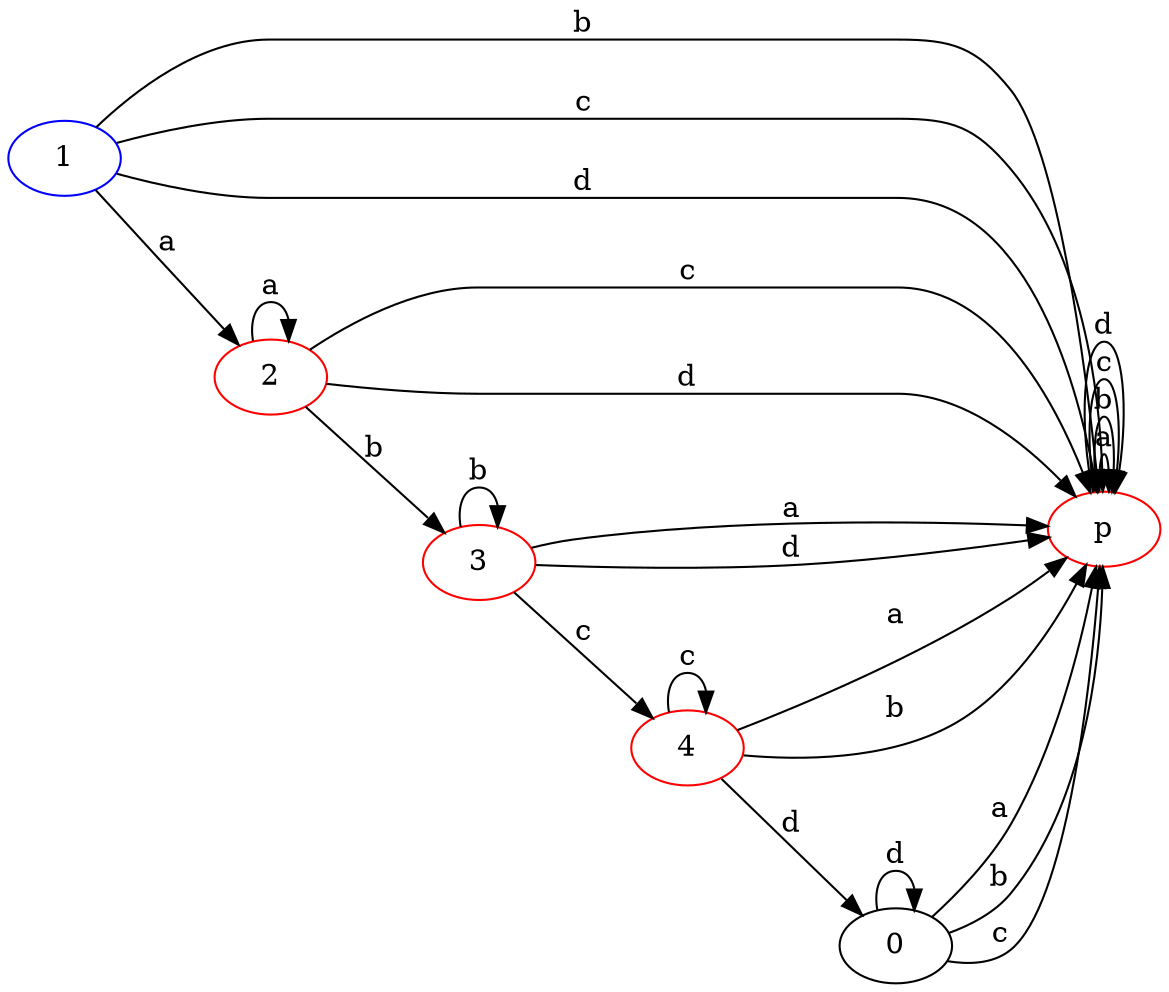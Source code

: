 digraph {
	rankdir=LR
	p [color=red]
	p -> p [label=a]
	p -> p [label=b]
	p -> p [label=c]
	p -> p [label=d]
	0
	0 -> 0 [label=d]
	0 -> p [label=a]
	0 -> p [label=b]
	0 -> p [label=c]
	4 [color=red]
	4 -> 4 [label=c]
	4 -> 0 [label=d]
	4 -> p [label=a]
	4 -> p [label=b]
	3 [color=red]
	3 -> 3 [label=b]
	3 -> 4 [label=c]
	3 -> p [label=a]
	3 -> p [label=d]
	2 [color=red]
	2 -> 2 [label=a]
	2 -> 3 [label=b]
	2 -> p [label=c]
	2 -> p [label=d]
	1 [color=blue]
	1 -> 2 [label=a]
	1 -> p [label=b]
	1 -> p [label=c]
	1 -> p [label=d]
}
